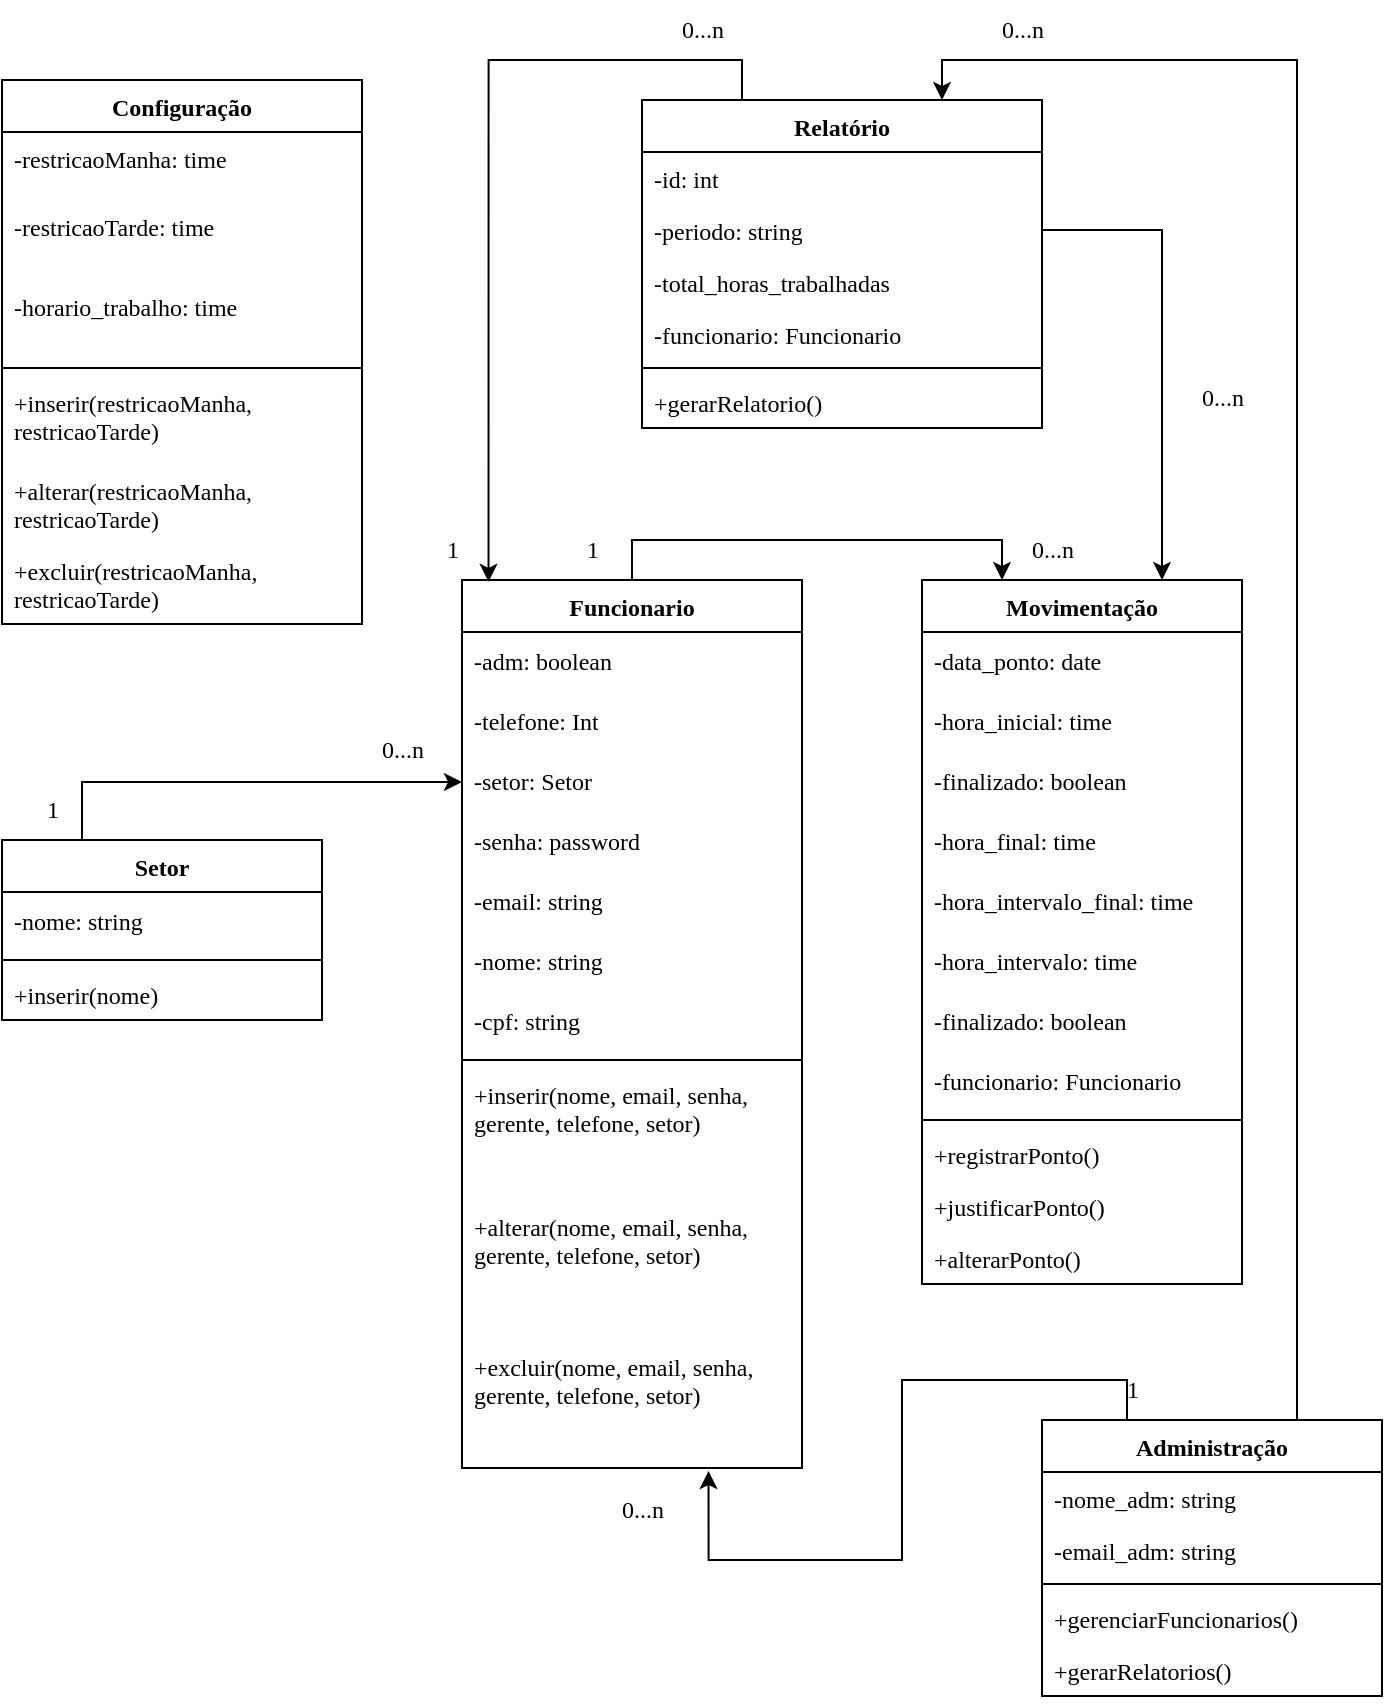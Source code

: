 <mxfile version="24.7.6">
  <diagram name="Page-1" id="c4acf3e9-155e-7222-9cf6-157b1a14988f">
    <mxGraphModel dx="2087" dy="1278" grid="1" gridSize="10" guides="1" tooltips="1" connect="1" arrows="1" fold="1" page="0" pageScale="1" pageWidth="827" pageHeight="1169" background="none" math="0" shadow="0">
      <root>
        <mxCell id="0" />
        <mxCell id="1" parent="0" />
        <mxCell id="hTiyLh_1cTcagOXoirg2-57" value="1" style="text;html=1;align=center;verticalAlign=middle;resizable=0;points=[];autosize=1;strokeColor=none;fillColor=none;fontFamily=JetBrains Mono;" parent="1" vertex="1">
          <mxGeometry x="40" y="250" width="30" height="30" as="geometry" />
        </mxCell>
        <mxCell id="hTiyLh_1cTcagOXoirg2-58" value="0...n" style="text;html=1;align=center;verticalAlign=middle;resizable=1;points=[];autosize=1;strokeColor=none;fillColor=none;movable=1;rotatable=1;deletable=1;editable=1;locked=0;connectable=1;fontFamily=JetBrains Mono;" parent="1" vertex="1">
          <mxGeometry x="255" y="250" width="60" height="30" as="geometry" />
        </mxCell>
        <mxCell id="hTiyLh_1cTcagOXoirg2-59" value="0...n" style="text;html=1;align=center;verticalAlign=middle;resizable=0;points=[];autosize=1;strokeColor=none;fillColor=none;fontFamily=JetBrains Mono;" parent="1" vertex="1">
          <mxGeometry x="80" y="-10" width="60" height="30" as="geometry" />
        </mxCell>
        <mxCell id="hTiyLh_1cTcagOXoirg2-61" value="0...n" style="text;html=1;align=center;verticalAlign=middle;resizable=0;points=[];autosize=1;strokeColor=none;fillColor=none;fontFamily=JetBrains Mono;" parent="1" vertex="1">
          <mxGeometry x="-70" y="350" width="60" height="30" as="geometry" />
        </mxCell>
        <mxCell id="UrTl27W7MrOiYRbsexj5-69" style="edgeStyle=orthogonalEdgeStyle;rounded=0;orthogonalLoop=1;jettySize=auto;html=1;exitX=0.5;exitY=0;exitDx=0;exitDy=0;entryX=0.25;entryY=0;entryDx=0;entryDy=0;fontFamily=JetBrains Mono;" parent="1" source="UrTl27W7MrOiYRbsexj5-20" target="UrTl27W7MrOiYRbsexj5-46" edge="1">
          <mxGeometry relative="1" as="geometry" />
        </mxCell>
        <mxCell id="UrTl27W7MrOiYRbsexj5-20" value="Funcionario" style="swimlane;fontStyle=1;align=center;verticalAlign=top;childLayout=stackLayout;horizontal=1;startSize=26;horizontalStack=0;resizeParent=1;resizeParentMax=0;resizeLast=0;collapsible=1;marginBottom=0;whiteSpace=wrap;html=1;fontFamily=JetBrains Mono;" parent="1" vertex="1">
          <mxGeometry x="-10" y="280" width="170" height="444" as="geometry" />
        </mxCell>
        <mxCell id="UrTl27W7MrOiYRbsexj5-41" value="-adm: boolean" style="text;strokeColor=none;fillColor=none;align=left;verticalAlign=middle;spacingLeft=4;spacingRight=4;overflow=hidden;points=[[0,0.5],[1,0.5]];portConstraint=eastwest;rotatable=0;whiteSpace=wrap;html=1;fontFamily=JetBrains Mono;" parent="UrTl27W7MrOiYRbsexj5-20" vertex="1">
          <mxGeometry y="26" width="170" height="30" as="geometry" />
        </mxCell>
        <mxCell id="UrTl27W7MrOiYRbsexj5-40" value="&lt;div&gt;-telefone: Int&lt;/div&gt;" style="text;strokeColor=none;fillColor=none;align=left;verticalAlign=middle;spacingLeft=4;spacingRight=4;overflow=hidden;points=[[0,0.5],[1,0.5]];portConstraint=eastwest;rotatable=0;whiteSpace=wrap;html=1;fontFamily=JetBrains Mono;" parent="UrTl27W7MrOiYRbsexj5-20" vertex="1">
          <mxGeometry y="56" width="170" height="30" as="geometry" />
        </mxCell>
        <mxCell id="UrTl27W7MrOiYRbsexj5-39" value="-setor: Setor" style="text;strokeColor=none;fillColor=none;align=left;verticalAlign=middle;spacingLeft=4;spacingRight=4;overflow=hidden;points=[[0,0.5],[1,0.5]];portConstraint=eastwest;rotatable=0;whiteSpace=wrap;html=1;fontFamily=JetBrains Mono;" parent="UrTl27W7MrOiYRbsexj5-20" vertex="1">
          <mxGeometry y="86" width="170" height="30" as="geometry" />
        </mxCell>
        <mxCell id="UrTl27W7MrOiYRbsexj5-38" value="-senha: password" style="text;strokeColor=none;fillColor=none;align=left;verticalAlign=middle;spacingLeft=4;spacingRight=4;overflow=hidden;points=[[0,0.5],[1,0.5]];portConstraint=eastwest;rotatable=0;whiteSpace=wrap;html=1;fontFamily=JetBrains Mono;" parent="UrTl27W7MrOiYRbsexj5-20" vertex="1">
          <mxGeometry y="116" width="170" height="30" as="geometry" />
        </mxCell>
        <mxCell id="UrTl27W7MrOiYRbsexj5-37" value="-email: string" style="text;strokeColor=none;fillColor=none;align=left;verticalAlign=middle;spacingLeft=4;spacingRight=4;overflow=hidden;points=[[0,0.5],[1,0.5]];portConstraint=eastwest;rotatable=0;whiteSpace=wrap;html=1;fontFamily=JetBrains Mono;" parent="UrTl27W7MrOiYRbsexj5-20" vertex="1">
          <mxGeometry y="146" width="170" height="30" as="geometry" />
        </mxCell>
        <mxCell id="UrTl27W7MrOiYRbsexj5-73" value="-nome: string" style="text;strokeColor=none;fillColor=none;align=left;verticalAlign=middle;spacingLeft=4;spacingRight=4;overflow=hidden;points=[[0,0.5],[1,0.5]];portConstraint=eastwest;rotatable=0;whiteSpace=wrap;html=1;fontFamily=JetBrains Mono;" parent="UrTl27W7MrOiYRbsexj5-20" vertex="1">
          <mxGeometry y="176" width="170" height="30" as="geometry" />
        </mxCell>
        <mxCell id="UrTl27W7MrOiYRbsexj5-36" value="-cpf: string" style="text;strokeColor=none;fillColor=none;align=left;verticalAlign=middle;spacingLeft=4;spacingRight=4;overflow=hidden;points=[[0,0.5],[1,0.5]];portConstraint=eastwest;rotatable=0;whiteSpace=wrap;html=1;fontFamily=JetBrains Mono;" parent="UrTl27W7MrOiYRbsexj5-20" vertex="1">
          <mxGeometry y="206" width="170" height="30" as="geometry" />
        </mxCell>
        <mxCell id="UrTl27W7MrOiYRbsexj5-22" value="" style="line;strokeWidth=1;fillColor=none;align=left;verticalAlign=middle;spacingTop=-1;spacingLeft=3;spacingRight=3;rotatable=0;labelPosition=right;points=[];portConstraint=eastwest;strokeColor=inherit;fontFamily=JetBrains Mono;" parent="UrTl27W7MrOiYRbsexj5-20" vertex="1">
          <mxGeometry y="236" width="170" height="8" as="geometry" />
        </mxCell>
        <mxCell id="UrTl27W7MrOiYRbsexj5-23" value="&lt;div&gt;+inserir(nome, email, senha, gerente, telefone, setor)&lt;/div&gt;" style="text;strokeColor=none;fillColor=none;align=left;verticalAlign=top;spacingLeft=4;spacingRight=4;overflow=hidden;rotatable=0;points=[[0,0.5],[1,0.5]];portConstraint=eastwest;whiteSpace=wrap;html=1;fontFamily=JetBrains Mono;" parent="UrTl27W7MrOiYRbsexj5-20" vertex="1">
          <mxGeometry y="244" width="170" height="66" as="geometry" />
        </mxCell>
        <mxCell id="UrTl27W7MrOiYRbsexj5-60" value="&lt;div&gt;+alterar(nome, email, senha, gerente, telefone, setor)&lt;/div&gt;" style="text;strokeColor=none;fillColor=none;align=left;verticalAlign=top;spacingLeft=4;spacingRight=4;overflow=hidden;rotatable=0;points=[[0,0.5],[1,0.5]];portConstraint=eastwest;whiteSpace=wrap;html=1;fontFamily=JetBrains Mono;" parent="UrTl27W7MrOiYRbsexj5-20" vertex="1">
          <mxGeometry y="310" width="170" height="70" as="geometry" />
        </mxCell>
        <mxCell id="UrTl27W7MrOiYRbsexj5-61" value="&lt;div&gt;+excluir(nome, email, senha, gerente, telefone, setor)&lt;/div&gt;" style="text;strokeColor=none;fillColor=none;align=left;verticalAlign=top;spacingLeft=4;spacingRight=4;overflow=hidden;rotatable=0;points=[[0,0.5],[1,0.5]];portConstraint=eastwest;whiteSpace=wrap;html=1;fontFamily=JetBrains Mono;" parent="UrTl27W7MrOiYRbsexj5-20" vertex="1">
          <mxGeometry y="380" width="170" height="64" as="geometry" />
        </mxCell>
        <mxCell id="UrTl27W7MrOiYRbsexj5-46" value="Movimentação" style="swimlane;fontStyle=1;align=center;verticalAlign=top;childLayout=stackLayout;horizontal=1;startSize=26;horizontalStack=0;resizeParent=1;resizeParentMax=0;resizeLast=0;collapsible=1;marginBottom=0;whiteSpace=wrap;html=1;fontFamily=JetBrains Mono;" parent="1" vertex="1">
          <mxGeometry x="220" y="280" width="160" height="352" as="geometry" />
        </mxCell>
        <mxCell id="UrTl27W7MrOiYRbsexj5-51" value="-data_ponto: date" style="text;strokeColor=none;fillColor=none;align=left;verticalAlign=middle;spacingLeft=4;spacingRight=4;overflow=hidden;points=[[0,0.5],[1,0.5]];portConstraint=eastwest;rotatable=0;whiteSpace=wrap;html=1;fontFamily=JetBrains Mono;" parent="UrTl27W7MrOiYRbsexj5-46" vertex="1">
          <mxGeometry y="26" width="160" height="30" as="geometry" />
        </mxCell>
        <mxCell id="UrTl27W7MrOiYRbsexj5-52" value="-hora_inicial: time" style="text;strokeColor=none;fillColor=none;align=left;verticalAlign=middle;spacingLeft=4;spacingRight=4;overflow=hidden;points=[[0,0.5],[1,0.5]];portConstraint=eastwest;rotatable=0;whiteSpace=wrap;html=1;fontFamily=JetBrains Mono;" parent="UrTl27W7MrOiYRbsexj5-46" vertex="1">
          <mxGeometry y="56" width="160" height="30" as="geometry" />
        </mxCell>
        <mxCell id="UrTl27W7MrOiYRbsexj5-56" value="-finalizado: boolean" style="text;strokeColor=none;fillColor=none;align=left;verticalAlign=middle;spacingLeft=4;spacingRight=4;overflow=hidden;points=[[0,0.5],[1,0.5]];portConstraint=eastwest;rotatable=0;whiteSpace=wrap;html=1;fontFamily=JetBrains Mono;" parent="UrTl27W7MrOiYRbsexj5-46" vertex="1">
          <mxGeometry y="86" width="160" height="30" as="geometry" />
        </mxCell>
        <mxCell id="UrTl27W7MrOiYRbsexj5-55" value="-hora_final: time" style="text;strokeColor=none;fillColor=none;align=left;verticalAlign=middle;spacingLeft=4;spacingRight=4;overflow=hidden;points=[[0,0.5],[1,0.5]];portConstraint=eastwest;rotatable=0;whiteSpace=wrap;html=1;fontFamily=JetBrains Mono;" parent="UrTl27W7MrOiYRbsexj5-46" vertex="1">
          <mxGeometry y="116" width="160" height="30" as="geometry" />
        </mxCell>
        <mxCell id="UrTl27W7MrOiYRbsexj5-54" value="-hora_intervalo_final: time" style="text;strokeColor=none;fillColor=none;align=left;verticalAlign=middle;spacingLeft=4;spacingRight=4;overflow=hidden;points=[[0,0.5],[1,0.5]];portConstraint=eastwest;rotatable=0;whiteSpace=wrap;html=1;fontFamily=JetBrains Mono;" parent="UrTl27W7MrOiYRbsexj5-46" vertex="1">
          <mxGeometry y="146" width="160" height="30" as="geometry" />
        </mxCell>
        <mxCell id="UrTl27W7MrOiYRbsexj5-53" value="-hora_intervalo: time" style="text;strokeColor=none;fillColor=none;align=left;verticalAlign=middle;spacingLeft=4;spacingRight=4;overflow=hidden;points=[[0,0.5],[1,0.5]];portConstraint=eastwest;rotatable=0;whiteSpace=wrap;html=1;fontFamily=JetBrains Mono;" parent="UrTl27W7MrOiYRbsexj5-46" vertex="1">
          <mxGeometry y="176" width="160" height="30" as="geometry" />
        </mxCell>
        <mxCell id="UrTl27W7MrOiYRbsexj5-57" value="-finalizado: boolean" style="text;strokeColor=none;fillColor=none;align=left;verticalAlign=middle;spacingLeft=4;spacingRight=4;overflow=hidden;points=[[0,0.5],[1,0.5]];portConstraint=eastwest;rotatable=0;whiteSpace=wrap;html=1;fontFamily=JetBrains Mono;" parent="UrTl27W7MrOiYRbsexj5-46" vertex="1">
          <mxGeometry y="206" width="160" height="30" as="geometry" />
        </mxCell>
        <mxCell id="UrTl27W7MrOiYRbsexj5-58" value="-funcionario: Funcionario" style="text;strokeColor=none;fillColor=none;align=left;verticalAlign=middle;spacingLeft=4;spacingRight=4;overflow=hidden;points=[[0,0.5],[1,0.5]];portConstraint=eastwest;rotatable=0;whiteSpace=wrap;html=1;fontFamily=JetBrains Mono;" parent="UrTl27W7MrOiYRbsexj5-46" vertex="1">
          <mxGeometry y="236" width="160" height="30" as="geometry" />
        </mxCell>
        <mxCell id="UrTl27W7MrOiYRbsexj5-48" value="" style="line;strokeWidth=1;fillColor=none;align=left;verticalAlign=middle;spacingTop=-1;spacingLeft=3;spacingRight=3;rotatable=0;labelPosition=right;points=[];portConstraint=eastwest;strokeColor=inherit;fontFamily=JetBrains Mono;" parent="UrTl27W7MrOiYRbsexj5-46" vertex="1">
          <mxGeometry y="266" width="160" height="8" as="geometry" />
        </mxCell>
        <mxCell id="UrTl27W7MrOiYRbsexj5-49" value="&lt;div&gt;+registrarPonto()&lt;/div&gt;" style="text;strokeColor=none;fillColor=none;align=left;verticalAlign=top;spacingLeft=4;spacingRight=4;overflow=hidden;rotatable=0;points=[[0,0.5],[1,0.5]];portConstraint=eastwest;whiteSpace=wrap;html=1;fontFamily=JetBrains Mono;" parent="UrTl27W7MrOiYRbsexj5-46" vertex="1">
          <mxGeometry y="274" width="160" height="26" as="geometry" />
        </mxCell>
        <mxCell id="UrTl27W7MrOiYRbsexj5-50" value="+justificarPonto()" style="text;strokeColor=none;fillColor=none;align=left;verticalAlign=top;spacingLeft=4;spacingRight=4;overflow=hidden;rotatable=0;points=[[0,0.5],[1,0.5]];portConstraint=eastwest;whiteSpace=wrap;html=1;fontFamily=JetBrains Mono;" parent="UrTl27W7MrOiYRbsexj5-46" vertex="1">
          <mxGeometry y="300" width="160" height="26" as="geometry" />
        </mxCell>
        <mxCell id="UrTl27W7MrOiYRbsexj5-74" value="+alterarPonto()" style="text;strokeColor=none;fillColor=none;align=left;verticalAlign=top;spacingLeft=4;spacingRight=4;overflow=hidden;rotatable=0;points=[[0,0.5],[1,0.5]];portConstraint=eastwest;whiteSpace=wrap;html=1;fontFamily=JetBrains Mono;" parent="UrTl27W7MrOiYRbsexj5-46" vertex="1">
          <mxGeometry y="326" width="160" height="26" as="geometry" />
        </mxCell>
        <mxCell id="UrTl27W7MrOiYRbsexj5-70" style="edgeStyle=orthogonalEdgeStyle;rounded=0;orthogonalLoop=1;jettySize=auto;html=1;exitX=0.25;exitY=0;exitDx=0;exitDy=0;entryX=0;entryY=0.5;entryDx=0;entryDy=0;fontFamily=JetBrains Mono;" parent="1" source="UrTl27W7MrOiYRbsexj5-62" target="UrTl27W7MrOiYRbsexj5-39" edge="1">
          <mxGeometry relative="1" as="geometry" />
        </mxCell>
        <mxCell id="UrTl27W7MrOiYRbsexj5-62" value="Setor" style="swimlane;fontStyle=1;align=center;verticalAlign=top;childLayout=stackLayout;horizontal=1;startSize=26;horizontalStack=0;resizeParent=1;resizeParentMax=0;resizeLast=0;collapsible=1;marginBottom=0;whiteSpace=wrap;html=1;fontFamily=JetBrains Mono;" parent="1" vertex="1">
          <mxGeometry x="-240" y="410" width="160" height="90" as="geometry" />
        </mxCell>
        <mxCell id="UrTl27W7MrOiYRbsexj5-66" value="-nome: string" style="text;strokeColor=none;fillColor=none;align=left;verticalAlign=middle;spacingLeft=4;spacingRight=4;overflow=hidden;points=[[0,0.5],[1,0.5]];portConstraint=eastwest;rotatable=0;whiteSpace=wrap;html=1;fontFamily=JetBrains Mono;" parent="UrTl27W7MrOiYRbsexj5-62" vertex="1">
          <mxGeometry y="26" width="160" height="30" as="geometry" />
        </mxCell>
        <mxCell id="UrTl27W7MrOiYRbsexj5-64" value="" style="line;strokeWidth=1;fillColor=none;align=left;verticalAlign=middle;spacingTop=-1;spacingLeft=3;spacingRight=3;rotatable=0;labelPosition=right;points=[];portConstraint=eastwest;strokeColor=inherit;fontFamily=JetBrains Mono;" parent="UrTl27W7MrOiYRbsexj5-62" vertex="1">
          <mxGeometry y="56" width="160" height="8" as="geometry" />
        </mxCell>
        <mxCell id="UrTl27W7MrOiYRbsexj5-65" value="+inserir(nome)" style="text;strokeColor=none;fillColor=none;align=left;verticalAlign=top;spacingLeft=4;spacingRight=4;overflow=hidden;rotatable=0;points=[[0,0.5],[1,0.5]];portConstraint=eastwest;whiteSpace=wrap;html=1;fontFamily=JetBrains Mono;" parent="UrTl27W7MrOiYRbsexj5-62" vertex="1">
          <mxGeometry y="64" width="160" height="26" as="geometry" />
        </mxCell>
        <mxCell id="UrTl27W7MrOiYRbsexj5-68" value="1" style="text;html=1;align=center;verticalAlign=middle;resizable=0;points=[];autosize=1;strokeColor=none;fillColor=none;fontFamily=JetBrains Mono;" parent="1" vertex="1">
          <mxGeometry x="-230" y="380" width="30" height="30" as="geometry" />
        </mxCell>
        <mxCell id="UrTl27W7MrOiYRbsexj5-75" value="Configuração" style="swimlane;fontStyle=1;align=center;verticalAlign=top;childLayout=stackLayout;horizontal=1;startSize=26;horizontalStack=0;resizeParent=1;resizeParentMax=0;resizeLast=0;collapsible=1;marginBottom=0;whiteSpace=wrap;html=1;fontFamily=JetBrains Mono;" parent="1" vertex="1">
          <mxGeometry x="-240" y="30" width="180" height="272" as="geometry" />
        </mxCell>
        <mxCell id="UrTl27W7MrOiYRbsexj5-79" value="-restricaoManha: time" style="text;strokeColor=none;fillColor=none;align=left;verticalAlign=top;spacingLeft=4;spacingRight=4;overflow=hidden;rotatable=0;points=[[0,0.5],[1,0.5]];portConstraint=eastwest;whiteSpace=wrap;html=1;fontFamily=JetBrains Mono;" parent="UrTl27W7MrOiYRbsexj5-75" vertex="1">
          <mxGeometry y="26" width="180" height="34" as="geometry" />
        </mxCell>
        <mxCell id="UrTl27W7MrOiYRbsexj5-76" value="-restricaoTarde: time" style="text;strokeColor=none;fillColor=none;align=left;verticalAlign=top;spacingLeft=4;spacingRight=4;overflow=hidden;rotatable=0;points=[[0,0.5],[1,0.5]];portConstraint=eastwest;whiteSpace=wrap;html=1;fontFamily=JetBrains Mono;" parent="UrTl27W7MrOiYRbsexj5-75" vertex="1">
          <mxGeometry y="60" width="180" height="40" as="geometry" />
        </mxCell>
        <mxCell id="wDwdJHq3u1U4i-VWl8gU-7" value="-horario_trabalho: time" style="text;strokeColor=none;fillColor=none;align=left;verticalAlign=top;spacingLeft=4;spacingRight=4;overflow=hidden;rotatable=0;points=[[0,0.5],[1,0.5]];portConstraint=eastwest;whiteSpace=wrap;html=1;fontFamily=JetBrains Mono;" parent="UrTl27W7MrOiYRbsexj5-75" vertex="1">
          <mxGeometry y="100" width="180" height="40" as="geometry" />
        </mxCell>
        <mxCell id="UrTl27W7MrOiYRbsexj5-77" value="" style="line;strokeWidth=1;fillColor=none;align=left;verticalAlign=middle;spacingTop=-1;spacingLeft=3;spacingRight=3;rotatable=0;labelPosition=right;points=[];portConstraint=eastwest;strokeColor=inherit;fontFamily=JetBrains Mono;" parent="UrTl27W7MrOiYRbsexj5-75" vertex="1">
          <mxGeometry y="140" width="180" height="8" as="geometry" />
        </mxCell>
        <mxCell id="UrTl27W7MrOiYRbsexj5-78" value="+inserir(restricaoManha, restricaoTarde)" style="text;strokeColor=none;fillColor=none;align=left;verticalAlign=top;spacingLeft=4;spacingRight=4;overflow=hidden;rotatable=0;points=[[0,0.5],[1,0.5]];portConstraint=eastwest;whiteSpace=wrap;html=1;fontFamily=JetBrains Mono;" parent="UrTl27W7MrOiYRbsexj5-75" vertex="1">
          <mxGeometry y="148" width="180" height="44" as="geometry" />
        </mxCell>
        <mxCell id="UrTl27W7MrOiYRbsexj5-82" value="+alterar(restricaoManha, restricaoTarde)" style="text;strokeColor=none;fillColor=none;align=left;verticalAlign=top;spacingLeft=4;spacingRight=4;overflow=hidden;rotatable=0;points=[[0,0.5],[1,0.5]];portConstraint=eastwest;whiteSpace=wrap;html=1;fontFamily=JetBrains Mono;" parent="UrTl27W7MrOiYRbsexj5-75" vertex="1">
          <mxGeometry y="192" width="180" height="40" as="geometry" />
        </mxCell>
        <mxCell id="UrTl27W7MrOiYRbsexj5-83" value="+excluir(restricaoManha, restricaoTarde)" style="text;strokeColor=none;fillColor=none;align=left;verticalAlign=top;spacingLeft=4;spacingRight=4;overflow=hidden;rotatable=0;points=[[0,0.5],[1,0.5]];portConstraint=eastwest;whiteSpace=wrap;html=1;fontFamily=JetBrains Mono;" parent="UrTl27W7MrOiYRbsexj5-75" vertex="1">
          <mxGeometry y="232" width="180" height="40" as="geometry" />
        </mxCell>
        <mxCell id="wDwdJHq3u1U4i-VWl8gU-31" style="edgeStyle=orthogonalEdgeStyle;rounded=0;orthogonalLoop=1;jettySize=auto;html=1;exitX=0.25;exitY=0;exitDx=0;exitDy=0;entryX=0.078;entryY=0.002;entryDx=0;entryDy=0;fontFamily=JetBrains Mono;entryPerimeter=0;" parent="1" source="wDwdJHq3u1U4i-VWl8gU-12" target="UrTl27W7MrOiYRbsexj5-20" edge="1">
          <mxGeometry relative="1" as="geometry" />
        </mxCell>
        <mxCell id="wDwdJHq3u1U4i-VWl8gU-12" value="Relatório" style="swimlane;fontStyle=1;align=center;verticalAlign=top;childLayout=stackLayout;horizontal=1;startSize=26;horizontalStack=0;resizeParent=1;resizeParentMax=0;resizeLast=0;collapsible=1;marginBottom=0;whiteSpace=wrap;html=1;fontFamily=JetBrains Mono;" parent="1" vertex="1">
          <mxGeometry x="80" y="40" width="200" height="164" as="geometry" />
        </mxCell>
        <mxCell id="wDwdJHq3u1U4i-VWl8gU-13" value="-id: int" style="text;strokeColor=none;fillColor=none;align=left;verticalAlign=top;spacingLeft=4;spacingRight=4;overflow=hidden;rotatable=0;points=[[0,0.5],[1,0.5]];portConstraint=eastwest;whiteSpace=wrap;html=1;fontFamily=JetBrains Mono;" parent="wDwdJHq3u1U4i-VWl8gU-12" vertex="1">
          <mxGeometry y="26" width="200" height="26" as="geometry" />
        </mxCell>
        <mxCell id="wDwdJHq3u1U4i-VWl8gU-16" value="-periodo: string" style="text;strokeColor=none;fillColor=none;align=left;verticalAlign=top;spacingLeft=4;spacingRight=4;overflow=hidden;rotatable=0;points=[[0,0.5],[1,0.5]];portConstraint=eastwest;whiteSpace=wrap;html=1;fontFamily=JetBrains Mono;" parent="wDwdJHq3u1U4i-VWl8gU-12" vertex="1">
          <mxGeometry y="52" width="200" height="26" as="geometry" />
        </mxCell>
        <mxCell id="wDwdJHq3u1U4i-VWl8gU-17" value="-total_horas_trabalhadas" style="text;strokeColor=none;fillColor=none;align=left;verticalAlign=top;spacingLeft=4;spacingRight=4;overflow=hidden;rotatable=0;points=[[0,0.5],[1,0.5]];portConstraint=eastwest;whiteSpace=wrap;html=1;fontFamily=JetBrains Mono;" parent="wDwdJHq3u1U4i-VWl8gU-12" vertex="1">
          <mxGeometry y="78" width="200" height="26" as="geometry" />
        </mxCell>
        <mxCell id="wDwdJHq3u1U4i-VWl8gU-18" value="-funcionario: Funcionario" style="text;strokeColor=none;fillColor=none;align=left;verticalAlign=top;spacingLeft=4;spacingRight=4;overflow=hidden;rotatable=0;points=[[0,0.5],[1,0.5]];portConstraint=eastwest;whiteSpace=wrap;html=1;fontFamily=JetBrains Mono;" parent="wDwdJHq3u1U4i-VWl8gU-12" vertex="1">
          <mxGeometry y="104" width="200" height="26" as="geometry" />
        </mxCell>
        <mxCell id="wDwdJHq3u1U4i-VWl8gU-14" value="" style="line;strokeWidth=1;fillColor=none;align=left;verticalAlign=middle;spacingTop=-1;spacingLeft=3;spacingRight=3;rotatable=0;labelPosition=right;points=[];portConstraint=eastwest;strokeColor=inherit;fontFamily=JetBrains Mono;" parent="wDwdJHq3u1U4i-VWl8gU-12" vertex="1">
          <mxGeometry y="130" width="200" height="8" as="geometry" />
        </mxCell>
        <mxCell id="wDwdJHq3u1U4i-VWl8gU-15" value="+gerarRelatorio()" style="text;strokeColor=none;fillColor=none;align=left;verticalAlign=top;spacingLeft=4;spacingRight=4;overflow=hidden;rotatable=0;points=[[0,0.5],[1,0.5]];portConstraint=eastwest;whiteSpace=wrap;html=1;fontFamily=JetBrains Mono;" parent="wDwdJHq3u1U4i-VWl8gU-12" vertex="1">
          <mxGeometry y="138" width="200" height="26" as="geometry" />
        </mxCell>
        <mxCell id="wDwdJHq3u1U4i-VWl8gU-35" style="edgeStyle=orthogonalEdgeStyle;rounded=0;orthogonalLoop=1;jettySize=auto;html=1;exitX=0.75;exitY=0;exitDx=0;exitDy=0;entryX=0.75;entryY=0;entryDx=0;entryDy=0;fontFamily=JetBrains Mono;" parent="1" source="wDwdJHq3u1U4i-VWl8gU-19" target="wDwdJHq3u1U4i-VWl8gU-12" edge="1">
          <mxGeometry relative="1" as="geometry" />
        </mxCell>
        <mxCell id="wDwdJHq3u1U4i-VWl8gU-37" style="edgeStyle=orthogonalEdgeStyle;rounded=0;orthogonalLoop=1;jettySize=auto;html=1;exitX=0.25;exitY=0;exitDx=0;exitDy=0;entryX=0.725;entryY=1.024;entryDx=0;entryDy=0;entryPerimeter=0;fontFamily=JetBrains Mono;" parent="1" source="wDwdJHq3u1U4i-VWl8gU-19" target="UrTl27W7MrOiYRbsexj5-61" edge="1">
          <mxGeometry relative="1" as="geometry">
            <mxPoint x="120" y="750" as="targetPoint" />
            <Array as="points">
              <mxPoint x="313" y="680" />
              <mxPoint x="210" y="680" />
              <mxPoint x="210" y="770" />
              <mxPoint x="106" y="770" />
            </Array>
          </mxGeometry>
        </mxCell>
        <mxCell id="wDwdJHq3u1U4i-VWl8gU-19" value="Administração" style="swimlane;fontStyle=1;align=center;verticalAlign=top;childLayout=stackLayout;horizontal=1;startSize=26;horizontalStack=0;resizeParent=1;resizeParentMax=0;resizeLast=0;collapsible=1;marginBottom=0;whiteSpace=wrap;html=1;fontFamily=JetBrains Mono;" parent="1" vertex="1">
          <mxGeometry x="280" y="700" width="170" height="138" as="geometry" />
        </mxCell>
        <mxCell id="wDwdJHq3u1U4i-VWl8gU-20" value="-nome_adm: string" style="text;strokeColor=none;fillColor=none;align=left;verticalAlign=top;spacingLeft=4;spacingRight=4;overflow=hidden;rotatable=0;points=[[0,0.5],[1,0.5]];portConstraint=eastwest;whiteSpace=wrap;html=1;fontFamily=JetBrains Mono;" parent="wDwdJHq3u1U4i-VWl8gU-19" vertex="1">
          <mxGeometry y="26" width="170" height="26" as="geometry" />
        </mxCell>
        <mxCell id="wDwdJHq3u1U4i-VWl8gU-23" value="-email_adm: string" style="text;strokeColor=none;fillColor=none;align=left;verticalAlign=top;spacingLeft=4;spacingRight=4;overflow=hidden;rotatable=0;points=[[0,0.5],[1,0.5]];portConstraint=eastwest;whiteSpace=wrap;html=1;fontFamily=JetBrains Mono;" parent="wDwdJHq3u1U4i-VWl8gU-19" vertex="1">
          <mxGeometry y="52" width="170" height="26" as="geometry" />
        </mxCell>
        <mxCell id="wDwdJHq3u1U4i-VWl8gU-21" value="" style="line;strokeWidth=1;fillColor=none;align=left;verticalAlign=middle;spacingTop=-1;spacingLeft=3;spacingRight=3;rotatable=0;labelPosition=right;points=[];portConstraint=eastwest;strokeColor=inherit;fontFamily=JetBrains Mono;" parent="wDwdJHq3u1U4i-VWl8gU-19" vertex="1">
          <mxGeometry y="78" width="170" height="8" as="geometry" />
        </mxCell>
        <mxCell id="wDwdJHq3u1U4i-VWl8gU-22" value="+gerenciarFuncionarios()" style="text;strokeColor=none;fillColor=none;align=left;verticalAlign=top;spacingLeft=4;spacingRight=4;overflow=hidden;rotatable=0;points=[[0,0.5],[1,0.5]];portConstraint=eastwest;whiteSpace=wrap;html=1;fontFamily=JetBrains Mono;" parent="wDwdJHq3u1U4i-VWl8gU-19" vertex="1">
          <mxGeometry y="86" width="170" height="26" as="geometry" />
        </mxCell>
        <mxCell id="wDwdJHq3u1U4i-VWl8gU-24" value="+gerarRelatorios()" style="text;strokeColor=none;fillColor=none;align=left;verticalAlign=top;spacingLeft=4;spacingRight=4;overflow=hidden;rotatable=0;points=[[0,0.5],[1,0.5]];portConstraint=eastwest;whiteSpace=wrap;html=1;fontFamily=JetBrains Mono;" parent="wDwdJHq3u1U4i-VWl8gU-19" vertex="1">
          <mxGeometry y="112" width="170" height="26" as="geometry" />
        </mxCell>
        <mxCell id="wDwdJHq3u1U4i-VWl8gU-26" value="1" style="text;html=1;align=center;verticalAlign=middle;resizable=0;points=[];autosize=1;strokeColor=none;fillColor=none;fontFamily=JetBrains Mono;" parent="1" vertex="1">
          <mxGeometry x="310" y="670" width="30" height="30" as="geometry" />
        </mxCell>
        <mxCell id="wDwdJHq3u1U4i-VWl8gU-27" value="0...n" style="text;html=1;align=center;verticalAlign=middle;resizable=0;points=[];autosize=1;strokeColor=none;fillColor=none;fontFamily=JetBrains Mono;" parent="1" vertex="1">
          <mxGeometry x="50" y="730" width="60" height="30" as="geometry" />
        </mxCell>
        <mxCell id="wDwdJHq3u1U4i-VWl8gU-32" value="1" style="text;html=1;align=center;verticalAlign=middle;resizable=0;points=[];autosize=1;strokeColor=none;fillColor=none;fontFamily=JetBrains Mono;" parent="1" vertex="1">
          <mxGeometry x="-30" y="250" width="30" height="30" as="geometry" />
        </mxCell>
        <mxCell id="wDwdJHq3u1U4i-VWl8gU-33" style="edgeStyle=orthogonalEdgeStyle;rounded=0;orthogonalLoop=1;jettySize=auto;html=1;exitX=1;exitY=0.5;exitDx=0;exitDy=0;entryX=0.75;entryY=0;entryDx=0;entryDy=0;fontFamily=JetBrains Mono;" parent="1" source="wDwdJHq3u1U4i-VWl8gU-16" target="UrTl27W7MrOiYRbsexj5-46" edge="1">
          <mxGeometry relative="1" as="geometry" />
        </mxCell>
        <mxCell id="wDwdJHq3u1U4i-VWl8gU-34" value="0...n" style="text;html=1;align=center;verticalAlign=middle;resizable=0;points=[];autosize=1;strokeColor=none;fillColor=none;fontFamily=JetBrains Mono;" parent="1" vertex="1">
          <mxGeometry x="340" y="174" width="60" height="30" as="geometry" />
        </mxCell>
        <mxCell id="wDwdJHq3u1U4i-VWl8gU-36" value="0...n" style="text;html=1;align=center;verticalAlign=middle;resizable=0;points=[];autosize=1;strokeColor=none;fillColor=none;fontFamily=JetBrains Mono;" parent="1" vertex="1">
          <mxGeometry x="240" y="-10" width="60" height="30" as="geometry" />
        </mxCell>
      </root>
    </mxGraphModel>
  </diagram>
</mxfile>
